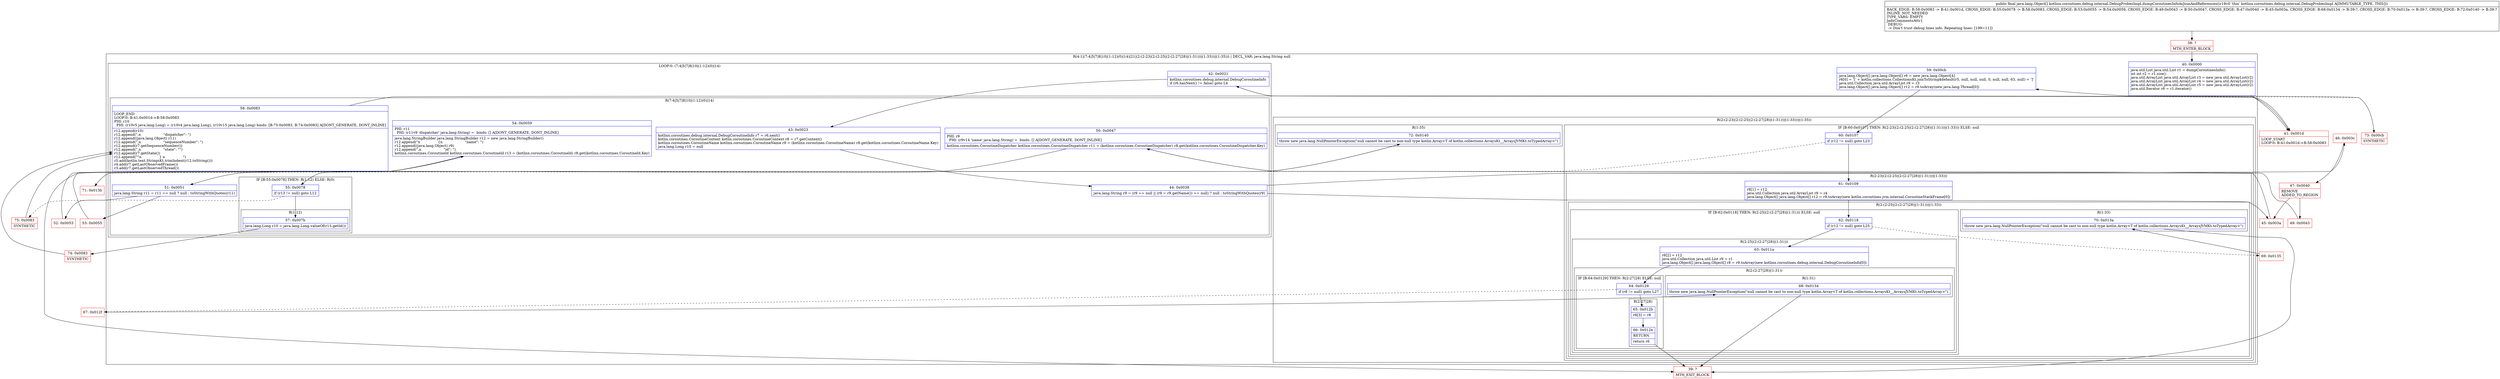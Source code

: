 digraph "CFG forkotlinx.coroutines.debug.internal.DebugProbesImpl.dumpCoroutinesInfoAsJsonAndReferences()[Ljava\/lang\/Object;" {
subgraph cluster_Region_958210825 {
label = "R(4:1|(7:4|5|7|8|10|(1:12)(0)|14)|21|(2:(2:23|(2:(2:25|(2:(2:27|28)|(1:31)))|(1:33)))|(1:35))) | DECL_VAR: java.lang.String null\l";
node [shape=record,color=blue];
Node_40 [shape=record,label="{40\:\ 0x0000|java.util.List java.util.List r1 = dumpCoroutinesInfo()\lint int r2 = r1.size()\ljava.util.ArrayList java.util.ArrayList r3 = new java.util.ArrayList(r2)\ljava.util.ArrayList java.util.ArrayList r4 = new java.util.ArrayList(r2)\ljava.util.ArrayList java.util.ArrayList r5 = new java.util.ArrayList(r2)\ljava.util.Iterator r6 = r1.iterator()\l\l}"];
subgraph cluster_LoopRegion_1140782840 {
label = "LOOP:0: (7:4|5|7|8|10|(1:12)(0)|14)";
node [shape=record,color=blue];
Node_42 [shape=record,label="{42\:\ 0x0021|kotlinx.coroutines.debug.internal.DebugCoroutineInfo \lif (r6.hasNext() != false) goto L4\l}"];
subgraph cluster_Region_918328567 {
label = "R(7:4|5|7|8|10|(1:12)(0)|14)";
node [shape=record,color=blue];
Node_43 [shape=record,label="{43\:\ 0x0023|kotlinx.coroutines.debug.internal.DebugCoroutineInfo r7 = r6.next()\lkotlin.coroutines.CoroutineContext kotlin.coroutines.CoroutineContext r8 = r7.getContext()\lkotlinx.coroutines.CoroutineName kotlinx.coroutines.CoroutineName r9 = (kotlinx.coroutines.CoroutineName) r8.get(kotlinx.coroutines.CoroutineName.Key)\ljava.lang.Long r10 = null\l}"];
Node_44 [shape=record,label="{44\:\ 0x0038|java.lang.String r9 = (r9 == null \|\| (r9 = r9.getName()) == null) ? null : toStringWithQuotes(r9)\l}"];
Node_50 [shape=record,label="{50\:\ 0x0047|PHI: r9 \l  PHI: (r9v14 'name' java.lang.String) =  binds: [] A[DONT_GENERATE, DONT_INLINE]\l|kotlinx.coroutines.CoroutineDispatcher kotlinx.coroutines.CoroutineDispatcher r11 = (kotlinx.coroutines.CoroutineDispatcher) r8.get(kotlinx.coroutines.CoroutineDispatcher.Key)\l}"];
Node_51 [shape=record,label="{51\:\ 0x0051|java.lang.String r11 = r11 == null ? null : toStringWithQuotes(r11)\l}"];
Node_54 [shape=record,label="{54\:\ 0x0059|PHI: r11 \l  PHI: (r11v9 'dispatcher' java.lang.String) =  binds: [] A[DONT_GENERATE, DONT_INLINE]\l|java.lang.StringBuilder java.lang.StringBuilder r12 = new java.lang.StringBuilder()\lr12.append(\"n                \{n                    \"name\": \")\lr12.append((java.lang.Object) r9)\lr12.append(\",n                    \"id\": \")\lkotlinx.coroutines.CoroutineId kotlinx.coroutines.CoroutineId r13 = (kotlinx.coroutines.CoroutineId) r8.get(kotlinx.coroutines.CoroutineId.Key)\l}"];
subgraph cluster_IfRegion_1026321301 {
label = "IF [B:55:0x0078] THEN: R(1:12) ELSE: R(0)";
node [shape=record,color=blue];
Node_55 [shape=record,label="{55\:\ 0x0078|if (r13 != null) goto L12\l}"];
subgraph cluster_Region_1242635621 {
label = "R(1:12)";
node [shape=record,color=blue];
Node_57 [shape=record,label="{57\:\ 0x007b|java.lang.Long r10 = java.lang.Long.valueOf(r13.getId())\l}"];
}
subgraph cluster_Region_764230131 {
label = "R(0)";
node [shape=record,color=blue];
}
}
Node_58 [shape=record,label="{58\:\ 0x0083|LOOP_END\lLOOP:0: B:41:0x001d\-\>B:58:0x0083\lPHI: r10 \l  PHI: (r10v5 java.lang.Long) = (r10v4 java.lang.Long), (r10v15 java.lang.Long) binds: [B:75:0x0083, B:74:0x0083] A[DONT_GENERATE, DONT_INLINE]\l|r12.append(r10)\lr12.append(\",n                    \"dispatcher\": \")\lr12.append((java.lang.Object) r11)\lr12.append(\",n                    \"sequenceNumber\": \")\lr12.append(r7.getSequenceNumber())\lr12.append(\",n                    \"state\": \"\")\lr12.append(r7.getState())\lr12.append(\"\"n                \} n                \")\lr5.add(kotlin.text.StringsKt.trimIndent(r12.toString()))\lr4.add(r7.getLastObservedFrame())\lr3.add(r7.getLastObservedThread())\l}"];
}
}
Node_59 [shape=record,label="{59\:\ 0x00cb|java.lang.Object[] java.lang.Object[] r6 = new java.lang.Object[4]\lr6[0] = '[' + kotlin.collections.CollectionsKt.joinToString$default(r5, null, null, null, 0, null, null, 63, null) + ']'\ljava.util.Collection java.util.ArrayList r9 = r3\ljava.lang.Object[] java.lang.Object[] r12 = r9.toArray(new java.lang.Thread[0])\l}"];
subgraph cluster_Region_297428200 {
label = "R(2:(2:23|(2:(2:25|(2:(2:27|28)|(1:31)))|(1:33)))|(1:35))";
node [shape=record,color=blue];
subgraph cluster_IfRegion_1671597319 {
label = "IF [B:60:0x0107] THEN: R(2:23|(2:(2:25|(2:(2:27|28)|(1:31)))|(1:33))) ELSE: null";
node [shape=record,color=blue];
Node_60 [shape=record,label="{60\:\ 0x0107|if (r12 != null) goto L23\l}"];
subgraph cluster_Region_667161933 {
label = "R(2:23|(2:(2:25|(2:(2:27|28)|(1:31)))|(1:33)))";
node [shape=record,color=blue];
Node_61 [shape=record,label="{61\:\ 0x0109|r6[1] = r12\ljava.util.Collection java.util.ArrayList r9 = r4\ljava.lang.Object[] java.lang.Object[] r12 = r9.toArray(new kotlin.coroutines.jvm.internal.CoroutineStackFrame[0])\l}"];
subgraph cluster_Region_1875032883 {
label = "R(2:(2:25|(2:(2:27|28)|(1:31)))|(1:33))";
node [shape=record,color=blue];
subgraph cluster_IfRegion_837527208 {
label = "IF [B:62:0x0118] THEN: R(2:25|(2:(2:27|28)|(1:31))) ELSE: null";
node [shape=record,color=blue];
Node_62 [shape=record,label="{62\:\ 0x0118|if (r12 != null) goto L25\l}"];
subgraph cluster_Region_1883018105 {
label = "R(2:25|(2:(2:27|28)|(1:31)))";
node [shape=record,color=blue];
Node_63 [shape=record,label="{63\:\ 0x011a|r6[2] = r12\ljava.util.Collection java.util.List r9 = r1\ljava.lang.Object[] java.lang.Object[] r8 = r9.toArray(new kotlinx.coroutines.debug.internal.DebugCoroutineInfo[0])\l}"];
subgraph cluster_Region_1539295493 {
label = "R(2:(2:27|28)|(1:31))";
node [shape=record,color=blue];
subgraph cluster_IfRegion_914531237 {
label = "IF [B:64:0x0129] THEN: R(2:27|28) ELSE: null";
node [shape=record,color=blue];
Node_64 [shape=record,label="{64\:\ 0x0129|if (r8 != null) goto L27\l}"];
subgraph cluster_Region_2006024151 {
label = "R(2:27|28)";
node [shape=record,color=blue];
Node_65 [shape=record,label="{65\:\ 0x012b|r6[3] = r8\l}"];
Node_66 [shape=record,label="{66\:\ 0x012e|RETURN\l|return r6\l}"];
}
}
subgraph cluster_Region_523837728 {
label = "R(1:31)";
node [shape=record,color=blue];
Node_68 [shape=record,label="{68\:\ 0x0134|throw new java.lang.NullPointerException(\"null cannot be cast to non\-null type kotlin.Array\<T of kotlin.collections.ArraysKt__ArraysJVMKt.toTypedArray\>\")\l}"];
}
}
}
}
subgraph cluster_Region_1575389963 {
label = "R(1:33)";
node [shape=record,color=blue];
Node_70 [shape=record,label="{70\:\ 0x013a|throw new java.lang.NullPointerException(\"null cannot be cast to non\-null type kotlin.Array\<T of kotlin.collections.ArraysKt__ArraysJVMKt.toTypedArray\>\")\l}"];
}
}
}
}
subgraph cluster_Region_663201959 {
label = "R(1:35)";
node [shape=record,color=blue];
Node_72 [shape=record,label="{72\:\ 0x0140|throw new java.lang.NullPointerException(\"null cannot be cast to non\-null type kotlin.Array\<T of kotlin.collections.ArraysKt__ArraysJVMKt.toTypedArray\>\")\l}"];
}
}
}
Node_38 [shape=record,color=red,label="{38\:\ ?|MTH_ENTER_BLOCK\l}"];
Node_41 [shape=record,color=red,label="{41\:\ 0x001d|LOOP_START\lLOOP:0: B:41:0x001d\-\>B:58:0x0083\l}"];
Node_45 [shape=record,color=red,label="{45\:\ 0x003a}"];
Node_52 [shape=record,color=red,label="{52\:\ 0x0053}"];
Node_74 [shape=record,color=red,label="{74\:\ 0x0083|SYNTHETIC\l}"];
Node_75 [shape=record,color=red,label="{75\:\ 0x0083|SYNTHETIC\l}"];
Node_53 [shape=record,color=red,label="{53\:\ 0x0055}"];
Node_46 [shape=record,color=red,label="{46\:\ 0x003c}"];
Node_47 [shape=record,color=red,label="{47\:\ 0x0040|REMOVE\lADDED_TO_REGION\l}"];
Node_49 [shape=record,color=red,label="{49\:\ 0x0043}"];
Node_73 [shape=record,color=red,label="{73\:\ 0x00cb|SYNTHETIC\l}"];
Node_39 [shape=record,color=red,label="{39\:\ ?|MTH_EXIT_BLOCK\l}"];
Node_67 [shape=record,color=red,label="{67\:\ 0x012f}"];
Node_69 [shape=record,color=red,label="{69\:\ 0x0135}"];
Node_71 [shape=record,color=red,label="{71\:\ 0x013b}"];
MethodNode[shape=record,label="{public final java.lang.Object[] kotlinx.coroutines.debug.internal.DebugProbesImpl.dumpCoroutinesInfoAsJsonAndReferences((r18v0 'this' kotlinx.coroutines.debug.internal.DebugProbesImpl A[IMMUTABLE_TYPE, THIS]))  | BACK_EDGE: B:58:0x0083 \-\> B:41:0x001d, CROSS_EDGE: B:55:0x0078 \-\> B:58:0x0083, CROSS_EDGE: B:53:0x0055 \-\> B:54:0x0059, CROSS_EDGE: B:49:0x0043 \-\> B:50:0x0047, CROSS_EDGE: B:47:0x0040 \-\> B:45:0x003a, CROSS_EDGE: B:68:0x0134 \-\> B:39:?, CROSS_EDGE: B:70:0x013a \-\> B:39:?, CROSS_EDGE: B:72:0x0140 \-\> B:39:?\lINLINE_NOT_NEEDED\lTYPE_VARS: EMPTY\lJadxCommentsAttr\{\l DEBUG: \l \-\> Don't trust debug lines info. Repeating lines: [199=11]\}\l}"];
MethodNode -> Node_38;Node_40 -> Node_41;
Node_42 -> Node_43;
Node_42 -> Node_73[style=dashed];
Node_43 -> Node_44;
Node_44 -> Node_45;
Node_44 -> Node_46;
Node_50 -> Node_51;
Node_51 -> Node_52;
Node_51 -> Node_53;
Node_54 -> Node_55;
Node_55 -> Node_57;
Node_55 -> Node_75[style=dashed];
Node_57 -> Node_74;
Node_58 -> Node_41;
Node_59 -> Node_60;
Node_60 -> Node_61;
Node_60 -> Node_71[style=dashed];
Node_61 -> Node_62;
Node_62 -> Node_63;
Node_62 -> Node_69[style=dashed];
Node_63 -> Node_64;
Node_64 -> Node_65;
Node_64 -> Node_67[style=dashed];
Node_65 -> Node_66;
Node_66 -> Node_39;
Node_68 -> Node_39;
Node_70 -> Node_39;
Node_72 -> Node_39;
Node_38 -> Node_40;
Node_41 -> Node_42;
Node_45 -> Node_50;
Node_52 -> Node_54;
Node_74 -> Node_58;
Node_75 -> Node_58;
Node_53 -> Node_54;
Node_46 -> Node_47;
Node_47 -> Node_49;
Node_47 -> Node_45;
Node_49 -> Node_50;
Node_73 -> Node_59;
Node_67 -> Node_68;
Node_69 -> Node_70;
Node_71 -> Node_72;
}

